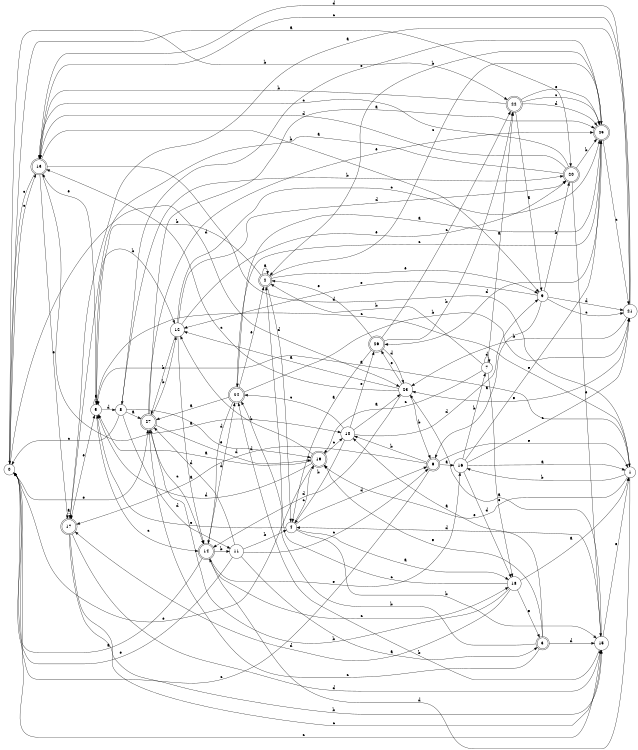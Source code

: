 digraph n23_8 {
__start0 [label="" shape="none"];

rankdir=LR;
size="8,5";

s0 [style="filled", color="black", fillcolor="white" shape="circle", label="0"];
s1 [style="filled", color="black", fillcolor="white" shape="circle", label="1"];
s2 [style="rounded,filled", color="black", fillcolor="white" shape="doublecircle", label="2"];
s3 [style="rounded,filled", color="black", fillcolor="white" shape="doublecircle", label="3"];
s4 [style="filled", color="black", fillcolor="white" shape="circle", label="4"];
s5 [style="filled", color="black", fillcolor="white" shape="circle", label="5"];
s6 [style="rounded,filled", color="black", fillcolor="white" shape="doublecircle", label="6"];
s7 [style="filled", color="black", fillcolor="white" shape="circle", label="7"];
s8 [style="filled", color="black", fillcolor="white" shape="circle", label="8"];
s9 [style="filled", color="black", fillcolor="white" shape="circle", label="9"];
s10 [style="filled", color="black", fillcolor="white" shape="circle", label="10"];
s11 [style="filled", color="black", fillcolor="white" shape="circle", label="11"];
s12 [style="filled", color="black", fillcolor="white" shape="circle", label="12"];
s13 [style="rounded,filled", color="black", fillcolor="white" shape="doublecircle", label="13"];
s14 [style="rounded,filled", color="black", fillcolor="white" shape="doublecircle", label="14"];
s15 [style="filled", color="black", fillcolor="white" shape="circle", label="15"];
s16 [style="filled", color="black", fillcolor="white" shape="circle", label="16"];
s17 [style="rounded,filled", color="black", fillcolor="white" shape="doublecircle", label="17"];
s18 [style="filled", color="black", fillcolor="white" shape="circle", label="18"];
s19 [style="rounded,filled", color="black", fillcolor="white" shape="doublecircle", label="19"];
s20 [style="rounded,filled", color="black", fillcolor="white" shape="doublecircle", label="20"];
s21 [style="filled", color="black", fillcolor="white" shape="circle", label="21"];
s22 [style="rounded,filled", color="black", fillcolor="white" shape="doublecircle", label="22"];
s23 [style="filled", color="black", fillcolor="white" shape="circle", label="23"];
s24 [style="rounded,filled", color="black", fillcolor="white" shape="doublecircle", label="24"];
s25 [style="rounded,filled", color="black", fillcolor="white" shape="doublecircle", label="25"];
s26 [style="rounded,filled", color="black", fillcolor="white" shape="doublecircle", label="26"];
s27 [style="rounded,filled", color="black", fillcolor="white" shape="doublecircle", label="27"];
s0 -> s20 [label="a"];
s0 -> s22 [label="b"];
s0 -> s13 [label="c"];
s0 -> s23 [label="d"];
s0 -> s27 [label="e"];
s1 -> s5 [label="a"];
s1 -> s16 [label="b"];
s1 -> s5 [label="c"];
s1 -> s14 [label="d"];
s1 -> s19 [label="e"];
s2 -> s2 [label="a"];
s2 -> s5 [label="b"];
s2 -> s25 [label="c"];
s2 -> s4 [label="d"];
s2 -> s9 [label="e"];
s3 -> s10 [label="a"];
s3 -> s24 [label="b"];
s3 -> s27 [label="c"];
s3 -> s15 [label="d"];
s3 -> s19 [label="e"];
s4 -> s18 [label="a"];
s4 -> s15 [label="b"];
s4 -> s19 [label="c"];
s4 -> s6 [label="d"];
s4 -> s5 [label="e"];
s5 -> s5 [label="a"];
s5 -> s12 [label="b"];
s5 -> s14 [label="c"];
s5 -> s8 [label="d"];
s5 -> s13 [label="e"];
s6 -> s16 [label="a"];
s6 -> s10 [label="b"];
s6 -> s0 [label="c"];
s6 -> s17 [label="d"];
s6 -> s1 [label="e"];
s7 -> s22 [label="a"];
s7 -> s2 [label="b"];
s7 -> s19 [label="c"];
s7 -> s7 [label="d"];
s7 -> s18 [label="e"];
s8 -> s27 [label="a"];
s8 -> s20 [label="b"];
s8 -> s0 [label="c"];
s8 -> s11 [label="d"];
s8 -> s19 [label="e"];
s9 -> s6 [label="a"];
s9 -> s20 [label="b"];
s9 -> s21 [label="c"];
s9 -> s21 [label="d"];
s9 -> s12 [label="e"];
s10 -> s23 [label="a"];
s10 -> s4 [label="b"];
s10 -> s24 [label="c"];
s10 -> s9 [label="d"];
s10 -> s26 [label="e"];
s11 -> s3 [label="a"];
s11 -> s4 [label="b"];
s11 -> s6 [label="c"];
s11 -> s27 [label="d"];
s11 -> s0 [label="e"];
s12 -> s14 [label="a"];
s12 -> s27 [label="b"];
s12 -> s25 [label="c"];
s12 -> s20 [label="d"];
s12 -> s20 [label="e"];
s13 -> s10 [label="a"];
s13 -> s9 [label="b"];
s13 -> s0 [label="c"];
s13 -> s1 [label="d"];
s13 -> s17 [label="e"];
s14 -> s0 [label="a"];
s14 -> s11 [label="b"];
s14 -> s18 [label="c"];
s14 -> s24 [label="d"];
s14 -> s16 [label="e"];
s15 -> s23 [label="a"];
s15 -> s24 [label="b"];
s15 -> s0 [label="c"];
s15 -> s4 [label="d"];
s15 -> s1 [label="e"];
s16 -> s1 [label="a"];
s16 -> s7 [label="b"];
s16 -> s21 [label="c"];
s16 -> s18 [label="d"];
s16 -> s25 [label="e"];
s17 -> s17 [label="a"];
s17 -> s15 [label="b"];
s17 -> s15 [label="c"];
s17 -> s15 [label="d"];
s17 -> s5 [label="e"];
s18 -> s1 [label="a"];
s18 -> s27 [label="b"];
s18 -> s2 [label="c"];
s18 -> s17 [label="d"];
s18 -> s3 [label="e"];
s19 -> s5 [label="a"];
s19 -> s12 [label="b"];
s19 -> s10 [label="c"];
s19 -> s5 [label="d"];
s19 -> s0 [label="e"];
s20 -> s17 [label="a"];
s20 -> s25 [label="b"];
s20 -> s13 [label="c"];
s20 -> s13 [label="d"];
s20 -> s15 [label="e"];
s21 -> s17 [label="a"];
s21 -> s23 [label="b"];
s21 -> s13 [label="c"];
s21 -> s13 [label="d"];
s21 -> s23 [label="e"];
s22 -> s9 [label="a"];
s22 -> s13 [label="b"];
s22 -> s25 [label="c"];
s22 -> s25 [label="d"];
s22 -> s25 [label="e"];
s23 -> s12 [label="a"];
s23 -> s6 [label="b"];
s23 -> s13 [label="c"];
s23 -> s14 [label="d"];
s23 -> s26 [label="e"];
s24 -> s27 [label="a"];
s24 -> s21 [label="b"];
s24 -> s25 [label="c"];
s24 -> s14 [label="d"];
s24 -> s2 [label="e"];
s25 -> s24 [label="a"];
s25 -> s2 [label="b"];
s25 -> s21 [label="c"];
s25 -> s26 [label="d"];
s25 -> s8 [label="e"];
s26 -> s4 [label="a"];
s26 -> s22 [label="b"];
s26 -> s22 [label="c"];
s26 -> s23 [label="d"];
s26 -> s2 [label="e"];
s27 -> s25 [label="a"];
s27 -> s12 [label="b"];
s27 -> s14 [label="c"];
s27 -> s19 [label="d"];
s27 -> s25 [label="e"];

}
